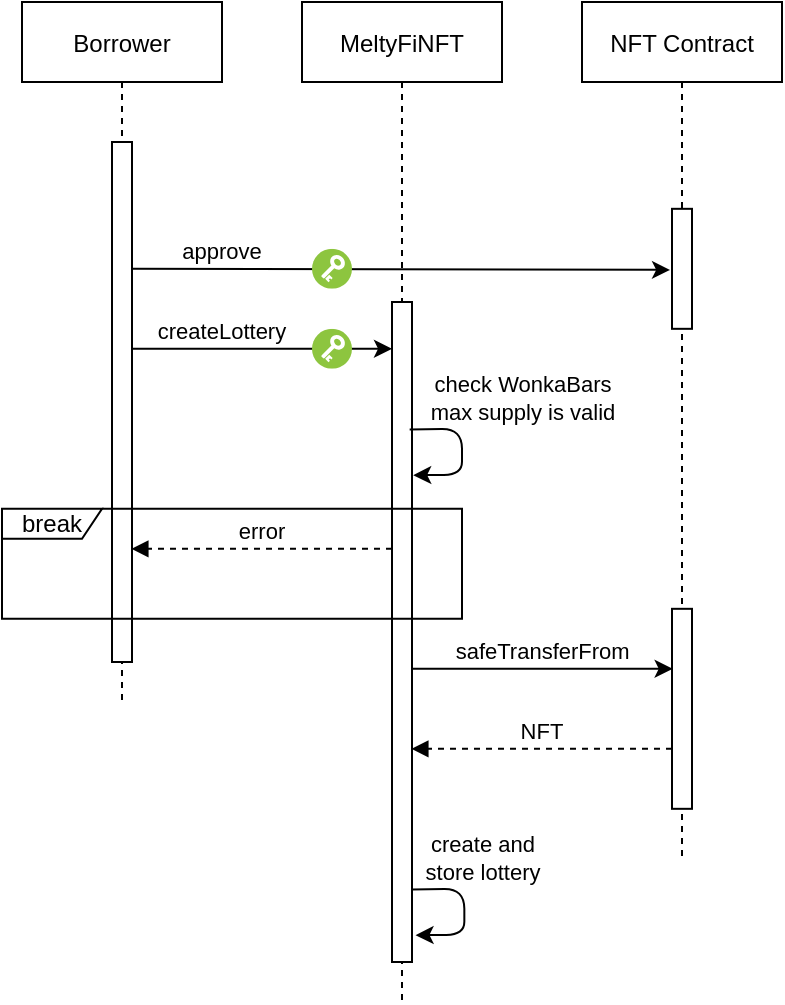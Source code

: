 <mxfile version="20.8.5" type="device" pages="5"><diagram id="kgpKYQtTHZ0yAKxKKP6v" name="Page-1"><mxGraphModel dx="1674" dy="698" grid="1" gridSize="10" guides="1" tooltips="1" connect="1" arrows="1" fold="1" page="1" pageScale="1" pageWidth="850" pageHeight="1100" math="0" shadow="0"><root><mxCell id="0"/><mxCell id="1" parent="0"/><mxCell id="dmOn1zVFgOHcvkwYCSOc-3" value="NFT Contract" style="shape=umlLifeline;perimeter=lifelinePerimeter;container=1;collapsible=0;recursiveResize=0;rounded=0;shadow=0;strokeWidth=1;" parent="1" vertex="1"><mxGeometry x="540" y="80" width="100" height="430" as="geometry"/></mxCell><mxCell id="3nuBFxr9cyL0pnOWT2aG-5" value="Borrower" style="shape=umlLifeline;perimeter=lifelinePerimeter;container=1;collapsible=0;recursiveResize=0;rounded=0;shadow=0;strokeWidth=1;" parent="1" vertex="1"><mxGeometry x="260" y="80" width="100" height="350" as="geometry"/></mxCell><mxCell id="3nuBFxr9cyL0pnOWT2aG-6" value="" style="points=[];perimeter=orthogonalPerimeter;rounded=0;shadow=0;strokeWidth=1;" parent="3nuBFxr9cyL0pnOWT2aG-5" vertex="1"><mxGeometry x="45" y="70" width="10" height="260" as="geometry"/></mxCell><mxCell id="dmOn1zVFgOHcvkwYCSOc-40" value="MeltyFiNFT" style="shape=umlLifeline;perimeter=lifelinePerimeter;container=1;collapsible=0;recursiveResize=0;rounded=0;shadow=0;strokeWidth=1;" parent="1" vertex="1"><mxGeometry x="400" y="80" width="100" height="500" as="geometry"/></mxCell><mxCell id="dmOn1zVFgOHcvkwYCSOc-43" value="" style="points=[];perimeter=orthogonalPerimeter;rounded=0;shadow=0;strokeWidth=1;" parent="dmOn1zVFgOHcvkwYCSOc-40" vertex="1"><mxGeometry x="45" y="150" width="10" height="330" as="geometry"/></mxCell><mxCell id="dmOn1zVFgOHcvkwYCSOc-4" value="" style="points=[];perimeter=orthogonalPerimeter;rounded=0;shadow=0;strokeWidth=1;" parent="1" vertex="1"><mxGeometry x="585" y="183.41" width="10" height="60" as="geometry"/></mxCell><mxCell id="dmOn1zVFgOHcvkwYCSOc-44" value="createLottery" style="verticalAlign=bottom;endArrow=none;shadow=0;strokeWidth=1;entryX=0.967;entryY=0.219;entryDx=0;entryDy=0;entryPerimeter=0;startArrow=classic;startFill=1;endFill=0;" parent="1" edge="1"><mxGeometry x="0.304" relative="1" as="geometry"><mxPoint x="445" y="253.41" as="sourcePoint"/><mxPoint x="314.67" y="253.41" as="targetPoint"/><mxPoint as="offset"/></mxGeometry></mxCell><mxCell id="dmOn1zVFgOHcvkwYCSOc-31" value="" style="endArrow=classic;html=1;exitX=0.883;exitY=0.392;exitDx=0;exitDy=0;exitPerimeter=0;entryX=1.06;entryY=0.413;entryDx=0;entryDy=0;entryPerimeter=0;jumpStyle=none;jumpSize=6;strokeWidth=1;strokeColor=default;rounded=1;" parent="1" edge="1"><mxGeometry width="50" height="50" relative="1" as="geometry"><mxPoint x="453.83" y="293.69" as="sourcePoint"/><mxPoint x="455.6" y="316.58" as="targetPoint"/><Array as="points"><mxPoint x="480" y="293.41"/><mxPoint x="480" y="316.41"/></Array></mxGeometry></mxCell><mxCell id="dmOn1zVFgOHcvkwYCSOc-32" value="check WonkaBars&lt;br&gt;max supply is valid" style="edgeLabel;html=1;align=center;verticalAlign=middle;resizable=0;points=[];" parent="dmOn1zVFgOHcvkwYCSOc-31" vertex="1" connectable="0"><mxGeometry x="-0.077" y="1" relative="1" as="geometry"><mxPoint x="29" y="-23" as="offset"/></mxGeometry></mxCell><mxCell id="dmOn1zVFgOHcvkwYCSOc-46" value="approve" style="verticalAlign=bottom;endArrow=none;shadow=0;strokeWidth=1;entryX=0.967;entryY=0.219;entryDx=0;entryDy=0;entryPerimeter=0;startArrow=classic;startFill=1;endFill=0;exitX=-0.097;exitY=0.509;exitDx=0;exitDy=0;exitPerimeter=0;" parent="1" source="dmOn1zVFgOHcvkwYCSOc-4" edge="1"><mxGeometry x="0.663" relative="1" as="geometry"><mxPoint x="445" y="213.41" as="sourcePoint"/><mxPoint x="314.67" y="213.41" as="targetPoint"/><mxPoint as="offset"/></mxGeometry></mxCell><mxCell id="dmOn1zVFgOHcvkwYCSOc-37" value="" style="points=[];perimeter=orthogonalPerimeter;rounded=0;shadow=0;strokeWidth=1;" parent="1" vertex="1"><mxGeometry x="585" y="383.41" width="10" height="100" as="geometry"/></mxCell><mxCell id="dmOn1zVFgOHcvkwYCSOc-47" value="NFT" style="verticalAlign=bottom;endArrow=block;shadow=0;strokeWidth=1;entryX=0.967;entryY=0.219;entryDx=0;entryDy=0;entryPerimeter=0;dashed=1;" parent="1" edge="1"><mxGeometry relative="1" as="geometry"><mxPoint x="585" y="453.41" as="sourcePoint"/><mxPoint x="454.67" y="453.41" as="targetPoint"/></mxGeometry></mxCell><mxCell id="dmOn1zVFgOHcvkwYCSOc-35" value="safeTransferFrom" style="verticalAlign=bottom;endArrow=none;shadow=0;strokeWidth=1;entryX=0.967;entryY=0.219;entryDx=0;entryDy=0;entryPerimeter=0;startArrow=classic;startFill=1;endFill=0;" parent="1" edge="1"><mxGeometry relative="1" as="geometry"><mxPoint x="585.33" y="413.41" as="sourcePoint"/><mxPoint x="455.0" y="413.41" as="targetPoint"/></mxGeometry></mxCell><mxCell id="dmOn1zVFgOHcvkwYCSOc-33" value="error" style="verticalAlign=bottom;endArrow=block;shadow=0;strokeWidth=1;entryX=0.967;entryY=0.219;entryDx=0;entryDy=0;entryPerimeter=0;dashed=1;" parent="1" edge="1"><mxGeometry relative="1" as="geometry"><mxPoint x="445" y="353.41" as="sourcePoint"/><mxPoint x="314.67" y="353.41" as="targetPoint"/></mxGeometry></mxCell><mxCell id="dmOn1zVFgOHcvkwYCSOc-38" value="" style="endArrow=classic;html=1;exitX=0.883;exitY=0.392;exitDx=0;exitDy=0;exitPerimeter=0;entryX=1.06;entryY=0.413;entryDx=0;entryDy=0;entryPerimeter=0;jumpStyle=none;jumpSize=6;strokeWidth=1;strokeColor=default;rounded=1;" parent="1" edge="1"><mxGeometry width="50" height="50" relative="1" as="geometry"><mxPoint x="455.0" y="523.69" as="sourcePoint"/><mxPoint x="456.77" y="546.58" as="targetPoint"/><Array as="points"><mxPoint x="481.17" y="523.41"/><mxPoint x="481.17" y="546.41"/></Array></mxGeometry></mxCell><mxCell id="dmOn1zVFgOHcvkwYCSOc-39" value="create and&lt;br&gt;store lottery" style="edgeLabel;html=1;align=center;verticalAlign=middle;resizable=0;points=[];" parent="dmOn1zVFgOHcvkwYCSOc-38" vertex="1" connectable="0"><mxGeometry x="-0.077" y="1" relative="1" as="geometry"><mxPoint x="8" y="-23" as="offset"/></mxGeometry></mxCell><mxCell id="dmOn1zVFgOHcvkwYCSOc-27" value="break" style="shape=umlFrame;whiteSpace=wrap;html=1;width=50;height=15;" parent="1" vertex="1"><mxGeometry x="250" y="333.41" width="230" height="55" as="geometry"/></mxCell><mxCell id="BNJ4eIj_eQdmSxseAGmO-11" value="" style="aspect=fixed;perimeter=ellipsePerimeter;html=1;align=center;shadow=0;dashed=0;fontColor=#4277BB;labelBackgroundColor=#ffffff;fontSize=12;spacingTop=3;image;image=img/lib/ibm/vpc/Key.svg;" parent="1" vertex="1"><mxGeometry x="405" y="243.41" width="20" height="20" as="geometry"/></mxCell><mxCell id="BNJ4eIj_eQdmSxseAGmO-10" value="" style="aspect=fixed;perimeter=ellipsePerimeter;html=1;align=center;shadow=0;dashed=0;fontColor=#4277BB;labelBackgroundColor=#ffffff;fontSize=12;spacingTop=3;image;image=img/lib/ibm/vpc/Key.svg;" parent="1" vertex="1"><mxGeometry x="405" y="203.41" width="20" height="20" as="geometry"/></mxCell></root></mxGraphModel></diagram><diagram id="2G2GH9S3B5btHUCpjUDb" name="Pagina-2"><mxGraphModel dx="1674" dy="698" grid="1" gridSize="10" guides="1" tooltips="1" connect="1" arrows="1" fold="1" page="1" pageScale="1" pageWidth="827" pageHeight="1169" math="0" shadow="0"><root><mxCell id="0"/><mxCell id="1" parent="0"/><mxCell id="x4cj2YxQmsGoXlfJT1Aq-3" value="NFT Contract" style="shape=umlLifeline;perimeter=lifelinePerimeter;container=1;collapsible=0;recursiveResize=0;rounded=0;shadow=0;strokeWidth=1;" parent="1" vertex="1"><mxGeometry x="680" y="80" width="100" height="470" as="geometry"/></mxCell><mxCell id="ojIRiLukyZtbeRba72Eh-3" value="Borrower" style="shape=umlLifeline;perimeter=lifelinePerimeter;container=1;collapsible=0;recursiveResize=0;rounded=0;shadow=0;strokeWidth=1;" parent="1" vertex="1"><mxGeometry x="260" y="80" width="100" height="470" as="geometry"/></mxCell><mxCell id="ojIRiLukyZtbeRba72Eh-4" value="" style="points=[];perimeter=orthogonalPerimeter;rounded=0;shadow=0;strokeWidth=1;" parent="ojIRiLukyZtbeRba72Eh-3" vertex="1"><mxGeometry x="45" y="70" width="10" height="380" as="geometry"/></mxCell><mxCell id="GZxDnm6OxedhdyFRTqPO-3" value="break" style="shape=umlFrame;whiteSpace=wrap;html=1;width=50;height=15;" parent="ojIRiLukyZtbeRba72Eh-3" vertex="1"><mxGeometry x="-10" y="235.16" width="230" height="55" as="geometry"/></mxCell><mxCell id="ojIRiLukyZtbeRba72Eh-13" value="MeltyFiNFT" style="shape=umlLifeline;perimeter=lifelinePerimeter;container=1;collapsible=0;recursiveResize=0;rounded=0;shadow=0;strokeWidth=1;" parent="1" vertex="1"><mxGeometry x="400" y="80" width="100" height="690" as="geometry"/></mxCell><mxCell id="x4cj2YxQmsGoXlfJT1Aq-1" value="ChocoChip" style="shape=umlLifeline;perimeter=lifelinePerimeter;container=1;collapsible=0;recursiveResize=0;rounded=0;shadow=0;strokeWidth=1;" parent="1" vertex="1"><mxGeometry x="540" y="80" width="100" height="370" as="geometry"/></mxCell><mxCell id="ojIRiLukyZtbeRba72Eh-14" value="" style="points=[];perimeter=orthogonalPerimeter;rounded=0;shadow=0;strokeWidth=1;" parent="1" vertex="1"><mxGeometry x="445" y="180.16" width="10" height="570" as="geometry"/></mxCell><mxCell id="hcj_Nad2S43xlEHW_Jcd-1" value="repayLoan" style="verticalAlign=bottom;endArrow=none;shadow=0;strokeWidth=1;entryX=0.967;entryY=0.219;entryDx=0;entryDy=0;entryPerimeter=0;startArrow=classic;startFill=1;endFill=0;" parent="1" edge="1"><mxGeometry x="0.304" relative="1" as="geometry"><mxPoint x="445" y="200.16" as="sourcePoint"/><mxPoint x="314.67" y="200.16" as="targetPoint"/><mxPoint as="offset"/></mxGeometry></mxCell><mxCell id="hcj_Nad2S43xlEHW_Jcd-2" value="" style="aspect=fixed;perimeter=ellipsePerimeter;html=1;align=center;shadow=0;dashed=0;fontColor=#4277BB;labelBackgroundColor=#ffffff;fontSize=12;spacingTop=3;image;image=img/lib/ibm/vpc/Key.svg;" parent="1" vertex="1"><mxGeometry x="400" y="190.16" width="20" height="20" as="geometry"/></mxCell><mxCell id="-tvNGe5_PLLWNCYnSHr4-1" value="" style="endArrow=classic;html=1;exitX=0.883;exitY=0.392;exitDx=0;exitDy=0;exitPerimeter=0;entryX=1.06;entryY=0.413;entryDx=0;entryDy=0;entryPerimeter=0;jumpStyle=none;jumpSize=6;strokeWidth=1;strokeColor=default;rounded=1;" parent="1" edge="1"><mxGeometry width="50" height="50" relative="1" as="geometry"><mxPoint x="455.0" y="280.44" as="sourcePoint"/><mxPoint x="456.77" y="303.33" as="targetPoint"/><Array as="points"><mxPoint x="481.17" y="280.16"/><mxPoint x="481.17" y="303.16"/></Array></mxGeometry></mxCell><mxCell id="-tvNGe5_PLLWNCYnSHr4-2" value="check:&lt;br style=&quot;font-size: 11px;&quot;&gt;- sender is lottery owner&lt;br style=&quot;font-size: 11px;&quot;&gt;- payment is enough&lt;br style=&quot;font-size: 11px;&quot;&gt;- lottery is still active" style="edgeLabel;html=1;align=center;verticalAlign=middle;resizable=0;points=[];fontSize=11;" parent="-tvNGe5_PLLWNCYnSHr4-1" vertex="1" connectable="0"><mxGeometry x="-0.077" y="1" relative="1" as="geometry"><mxPoint x="38" y="-38" as="offset"/></mxGeometry></mxCell><mxCell id="GZxDnm6OxedhdyFRTqPO-2" value="error" style="verticalAlign=bottom;endArrow=block;shadow=0;strokeWidth=1;entryX=0.967;entryY=0.219;entryDx=0;entryDy=0;entryPerimeter=0;dashed=1;" parent="1" edge="1"><mxGeometry relative="1" as="geometry"><mxPoint x="445" y="340.16" as="sourcePoint"/><mxPoint x="314.67" y="340.16" as="targetPoint"/></mxGeometry></mxCell><mxCell id="ES-JYM_pBmQvSX1ddv_C-1" value="safeTransferFrom" style="verticalAlign=bottom;endArrow=none;shadow=0;strokeWidth=1;entryX=0.967;entryY=0.219;entryDx=0;entryDy=0;entryPerimeter=0;startArrow=classic;startFill=1;endFill=0;exitX=-0.138;exitY=0.332;exitDx=0;exitDy=0;exitPerimeter=0;" parent="1" source="x4cj2YxQmsGoXlfJT1Aq-4" edge="1"><mxGeometry x="0.381" relative="1" as="geometry"><mxPoint x="729.5" y="470.16" as="sourcePoint"/><mxPoint x="455" y="470.16" as="targetPoint"/><mxPoint as="offset"/></mxGeometry></mxCell><mxCell id="ES-JYM_pBmQvSX1ddv_C-13" value="" style="endArrow=classic;html=1;exitX=0.883;exitY=0.392;exitDx=0;exitDy=0;exitPerimeter=0;entryX=1.06;entryY=0.413;entryDx=0;entryDy=0;entryPerimeter=0;jumpStyle=none;jumpSize=6;strokeWidth=1;strokeColor=default;rounded=1;" parent="1" edge="1"><mxGeometry width="50" height="50" relative="1" as="geometry"><mxPoint x="455.0" y="625.44" as="sourcePoint"/><mxPoint x="456.77" y="648.33" as="targetPoint"/><Array as="points"><mxPoint x="481.17" y="625.16"/><mxPoint x="481.17" y="648.16"/></Array></mxGeometry></mxCell><mxCell id="ES-JYM_pBmQvSX1ddv_C-14" value="set state to&lt;br&gt;CANCELLED" style="edgeLabel;html=1;align=center;verticalAlign=middle;resizable=0;points=[];" parent="ES-JYM_pBmQvSX1ddv_C-13" vertex="1" connectable="0"><mxGeometry x="-0.077" y="1" relative="1" as="geometry"><mxPoint x="29" y="-23" as="offset"/></mxGeometry></mxCell><mxCell id="ES-JYM_pBmQvSX1ddv_C-15" value="" style="endArrow=classic;html=1;exitX=0.883;exitY=0.392;exitDx=0;exitDy=0;exitPerimeter=0;entryX=1.06;entryY=0.413;entryDx=0;entryDy=0;entryPerimeter=0;jumpStyle=none;jumpSize=6;strokeWidth=1;strokeColor=default;rounded=1;" parent="1" edge="1"><mxGeometry width="50" height="50" relative="1" as="geometry"><mxPoint x="455.0" y="685.44" as="sourcePoint"/><mxPoint x="456.77" y="708.33" as="targetPoint"/><Array as="points"><mxPoint x="481.17" y="685.16"/><mxPoint x="481.17" y="708.16"/></Array></mxGeometry></mxCell><mxCell id="ES-JYM_pBmQvSX1ddv_C-16" value="set state to&lt;br&gt;TRASHED" style="edgeLabel;html=1;align=center;verticalAlign=middle;resizable=0;points=[];" parent="ES-JYM_pBmQvSX1ddv_C-15" vertex="1" connectable="0"><mxGeometry x="-0.077" y="1" relative="1" as="geometry"><mxPoint x="29" y="-8" as="offset"/></mxGeometry></mxCell><mxCell id="x4cj2YxQmsGoXlfJT1Aq-2" value="" style="points=[];perimeter=orthogonalPerimeter;rounded=0;shadow=0;strokeWidth=1;" parent="1" vertex="1"><mxGeometry x="585" y="370.16" width="10" height="60" as="geometry"/></mxCell><mxCell id="-JO1rzb28JyMzeJElQSD-1" value="mint" style="verticalAlign=bottom;endArrow=none;shadow=0;strokeWidth=1;entryX=0.967;entryY=0.219;entryDx=0;entryDy=0;entryPerimeter=0;startArrow=classic;startFill=1;endFill=0;" parent="1" edge="1"><mxGeometry relative="1" as="geometry"><mxPoint x="585.0" y="390.16" as="sourcePoint"/><mxPoint x="454.67" y="390.16" as="targetPoint"/></mxGeometry></mxCell><mxCell id="x4cj2YxQmsGoXlfJT1Aq-4" value="" style="points=[];perimeter=orthogonalPerimeter;rounded=0;shadow=0;strokeWidth=1;" parent="1" vertex="1"><mxGeometry x="725" y="440.16" width="10" height="90" as="geometry"/></mxCell><mxCell id="ES-JYM_pBmQvSX1ddv_C-3" value="" style="endArrow=classic;html=1;exitX=0.883;exitY=0.392;exitDx=0;exitDy=0;exitPerimeter=0;entryX=1.06;entryY=0.413;entryDx=0;entryDy=0;entryPerimeter=0;jumpStyle=none;jumpSize=6;strokeWidth=1;strokeColor=default;rounded=1;" parent="1" edge="1"><mxGeometry width="50" height="50" relative="1" as="geometry"><mxPoint x="455.0" y="555.44" as="sourcePoint"/><mxPoint x="456.77" y="578.33" as="targetPoint"/><Array as="points"><mxPoint x="481.17" y="555.16"/><mxPoint x="481.17" y="578.16"/></Array></mxGeometry></mxCell><mxCell id="ES-JYM_pBmQvSX1ddv_C-4" value="set expiration date&lt;br&gt;to block timestamp" style="edgeLabel;html=1;align=center;verticalAlign=middle;resizable=0;points=[];" parent="ES-JYM_pBmQvSX1ddv_C-3" vertex="1" connectable="0"><mxGeometry x="-0.077" y="1" relative="1" as="geometry"><mxPoint x="29" y="-23" as="offset"/></mxGeometry></mxCell><mxCell id="ES-JYM_pBmQvSX1ddv_C-12" value="" style="group" parent="1" vertex="1" connectable="0"><mxGeometry x="340" y="595.16" width="220" height="130" as="geometry"/></mxCell><mxCell id="ES-JYM_pBmQvSX1ddv_C-5" value="alt" style="shape=umlFrame;whiteSpace=wrap;html=1;width=40;height=15;" parent="ES-JYM_pBmQvSX1ddv_C-12" vertex="1"><mxGeometry width="220.0" height="130" as="geometry"/></mxCell><mxCell id="ES-JYM_pBmQvSX1ddv_C-7" value="" style="endArrow=none;dashed=1;html=1;rounded=1;strokeColor=default;strokeWidth=1;jumpStyle=none;jumpSize=6;exitX=0;exitY=0.502;exitDx=0;exitDy=0;exitPerimeter=0;entryX=1.002;entryY=0.495;entryDx=0;entryDy=0;entryPerimeter=0;" parent="ES-JYM_pBmQvSX1ddv_C-12" source="ES-JYM_pBmQvSX1ddv_C-5" target="ES-JYM_pBmQvSX1ddv_C-5" edge="1"><mxGeometry width="50" height="50" relative="1" as="geometry"><mxPoint x="227.333" y="20" as="sourcePoint"/><mxPoint x="288.444" y="-30" as="targetPoint"/></mxGeometry></mxCell><mxCell id="ES-JYM_pBmQvSX1ddv_C-8" value="[if at least one WonkaBar was sold]" style="text;html=1;strokeColor=none;fillColor=none;align=center;verticalAlign=middle;whiteSpace=wrap;rounded=0;fontSize=9;" parent="ES-JYM_pBmQvSX1ddv_C-12" vertex="1"><mxGeometry y="20" width="100" height="30" as="geometry"/></mxCell><mxCell id="ES-JYM_pBmQvSX1ddv_C-9" value="[else]" style="text;html=1;strokeColor=none;fillColor=none;align=center;verticalAlign=middle;whiteSpace=wrap;rounded=0;fontSize=9;" parent="ES-JYM_pBmQvSX1ddv_C-12" vertex="1"><mxGeometry y="70" width="73.333" height="30" as="geometry"/></mxCell><mxCell id="mNpW_BOjmYSBtaiAy79R-1" value="NFT" style="verticalAlign=bottom;endArrow=classic;shadow=0;strokeWidth=1;entryX=1.232;entryY=0.949;entryDx=0;entryDy=0;entryPerimeter=0;startArrow=none;startFill=0;endFill=1;exitX=-0.138;exitY=0.777;exitDx=0;exitDy=0;exitPerimeter=0;dashed=1;" parent="1" source="x4cj2YxQmsGoXlfJT1Aq-4" target="ojIRiLukyZtbeRba72Eh-4" edge="1"><mxGeometry x="-0.258" relative="1" as="geometry"><mxPoint x="305.33" y="510.16" as="sourcePoint"/><mxPoint x="175" y="510.16" as="targetPoint"/><mxPoint as="offset"/></mxGeometry></mxCell><mxCell id="N829eA3OqrLQvv7VOvTA-1" value="$CHOC" style="verticalAlign=bottom;endArrow=classic;shadow=0;strokeWidth=1;startArrow=none;startFill=0;endFill=1;dashed=1;exitX=-0.133;exitY=0.832;exitDx=0;exitDy=0;exitPerimeter=0;" parent="1" source="x4cj2YxQmsGoXlfJT1Aq-2" edge="1"><mxGeometry x="-0.688" relative="1" as="geometry"><mxPoint x="580" y="420.16" as="sourcePoint"/><mxPoint x="320" y="420" as="targetPoint"/><mxPoint as="offset"/></mxGeometry></mxCell></root></mxGraphModel></diagram><diagram id="_Z0GRkosZE54xyl-9c6s" name="Pagina-3"><mxGraphModel dx="1674" dy="698" grid="1" gridSize="10" guides="1" tooltips="1" connect="1" arrows="1" fold="1" page="1" pageScale="1" pageWidth="827" pageHeight="1169" math="0" shadow="0"><root><mxCell id="0"/><mxCell id="1" parent="0"/><mxCell id="mYkQsojj0cPAuuEiHd54-17" value="ChocoChip" style="shape=umlLifeline;perimeter=lifelinePerimeter;container=1;collapsible=0;recursiveResize=0;rounded=0;shadow=0;strokeWidth=1;" parent="1" vertex="1"><mxGeometry x="540" y="80" width="100" height="460" as="geometry"/></mxCell><mxCell id="mYkQsojj0cPAuuEiHd54-9" value="MeltyFiNFT" style="shape=umlLifeline;perimeter=lifelinePerimeter;container=1;collapsible=0;recursiveResize=0;rounded=0;shadow=0;strokeWidth=1;" parent="1" vertex="1"><mxGeometry x="400" y="80" width="100" height="730" as="geometry"/></mxCell><mxCell id="mYkQsojj0cPAuuEiHd54-1" value="NFT Contract" style="shape=umlLifeline;perimeter=lifelinePerimeter;container=1;collapsible=0;recursiveResize=0;rounded=0;shadow=0;strokeWidth=1;" parent="1" vertex="1"><mxGeometry x="680" y="80" width="100" height="650" as="geometry"/></mxCell><mxCell id="mYkQsojj0cPAuuEiHd54-4" value="Lender" style="shape=umlLifeline;perimeter=lifelinePerimeter;container=1;collapsible=0;recursiveResize=0;rounded=0;shadow=0;strokeWidth=1;" parent="1" vertex="1"><mxGeometry x="260" y="80" width="100" height="690" as="geometry"/></mxCell><mxCell id="VK1fe0bMbfzeK5KlcuIR-3" value="" style="points=[];perimeter=orthogonalPerimeter;rounded=0;shadow=0;strokeWidth=1;" parent="mYkQsojj0cPAuuEiHd54-4" vertex="1"><mxGeometry x="45" y="70" width="10" height="600" as="geometry"/></mxCell><mxCell id="VK1fe0bMbfzeK5KlcuIR-4" value="break" style="shape=umlFrame;whiteSpace=wrap;html=1;width=50;height=15;" parent="1" vertex="1"><mxGeometry x="250" y="320" width="229" height="55" as="geometry"/></mxCell><mxCell id="mYkQsojj0cPAuuEiHd54-10" value="" style="points=[];perimeter=orthogonalPerimeter;rounded=0;shadow=0;strokeWidth=1;" parent="1" vertex="1"><mxGeometry x="444" y="180" width="10" height="610" as="geometry"/></mxCell><mxCell id="mYkQsojj0cPAuuEiHd54-11" value="meltWonkaBars" style="verticalAlign=bottom;endArrow=none;shadow=0;strokeWidth=1;entryX=0.967;entryY=0.219;entryDx=0;entryDy=0;entryPerimeter=0;startArrow=classic;startFill=1;endFill=0;" parent="1" edge="1"><mxGeometry x="0.302" relative="1" as="geometry"><mxPoint x="444" y="200.0" as="sourcePoint"/><mxPoint x="313.67" y="200.0" as="targetPoint"/><mxPoint as="offset"/></mxGeometry></mxCell><mxCell id="mYkQsojj0cPAuuEiHd54-12" value="" style="aspect=fixed;perimeter=ellipsePerimeter;html=1;align=center;shadow=0;dashed=0;fontColor=#4277BB;labelBackgroundColor=#ffffff;fontSize=12;spacingTop=3;image;image=img/lib/ibm/vpc/Key.svg;" parent="1" vertex="1"><mxGeometry x="403" y="190" width="20" height="20" as="geometry"/></mxCell><mxCell id="mYkQsojj0cPAuuEiHd54-13" value="" style="endArrow=classic;html=1;exitX=0.883;exitY=0.392;exitDx=0;exitDy=0;exitPerimeter=0;entryX=1.06;entryY=0.413;entryDx=0;entryDy=0;entryPerimeter=0;jumpStyle=none;jumpSize=6;strokeWidth=1;strokeColor=default;rounded=1;" parent="1" edge="1"><mxGeometry width="50" height="50" relative="1" as="geometry"><mxPoint x="454.0" y="280.28" as="sourcePoint"/><mxPoint x="455.77" y="303.17" as="targetPoint"/><Array as="points"><mxPoint x="480.17" y="280"/><mxPoint x="480.17" y="303"/></Array></mxGeometry></mxCell><mxCell id="mYkQsojj0cPAuuEiHd54-14" value="check:&lt;br style=&quot;font-size: 11px;&quot;&gt;- sender has enough WB&lt;br style=&quot;font-size: 11px;&quot;&gt;- lottery is not trashed&lt;br style=&quot;font-size: 11px;&quot;&gt;- lottery is not active" style="edgeLabel;html=1;align=center;verticalAlign=middle;resizable=0;points=[];fontSize=11;" parent="mYkQsojj0cPAuuEiHd54-13" vertex="1" connectable="0"><mxGeometry x="-0.077" y="1" relative="1" as="geometry"><mxPoint x="38" y="-38" as="offset"/></mxGeometry></mxCell><mxCell id="mYkQsojj0cPAuuEiHd54-15" value="error" style="verticalAlign=bottom;endArrow=block;shadow=0;strokeWidth=1;entryX=0.967;entryY=0.219;entryDx=0;entryDy=0;entryPerimeter=0;dashed=1;" parent="1" edge="1"><mxGeometry relative="1" as="geometry"><mxPoint x="444" y="340" as="sourcePoint"/><mxPoint x="313.67" y="340" as="targetPoint"/></mxGeometry></mxCell><mxCell id="5udb18AZ1kZ9p067neYg-1" value="$CHOC" style="verticalAlign=bottom;endArrow=classic;shadow=0;strokeWidth=1;startArrow=none;startFill=0;endFill=1;dashed=1;exitX=-0.133;exitY=0.832;exitDx=0;exitDy=0;exitPerimeter=0;" parent="1" edge="1"><mxGeometry x="-0.688" relative="1" as="geometry"><mxPoint x="582.67" y="494.33" as="sourcePoint"/><mxPoint x="320" y="494" as="targetPoint"/><mxPoint as="offset"/></mxGeometry></mxCell><mxCell id="BzeJ-wFIoG7UIYut0VeL-1" value="" style="endArrow=classic;html=1;exitX=0.883;exitY=0.392;exitDx=0;exitDy=0;exitPerimeter=0;entryX=1.06;entryY=0.413;entryDx=0;entryDy=0;entryPerimeter=0;jumpStyle=none;jumpSize=6;strokeWidth=1;strokeColor=default;rounded=1;" parent="1" edge="1"><mxGeometry width="50" height="50" relative="1" as="geometry"><mxPoint x="454.0" y="404.66" as="sourcePoint"/><mxPoint x="455.77" y="427.55" as="targetPoint"/><Array as="points"><mxPoint x="480.17" y="404.38"/><mxPoint x="480.17" y="427.38"/></Array></mxGeometry></mxCell><mxCell id="BzeJ-wFIoG7UIYut0VeL-2" value="burn" style="edgeLabel;html=1;align=center;verticalAlign=middle;resizable=0;points=[];fontSize=11;" parent="BzeJ-wFIoG7UIYut0VeL-1" vertex="1" connectable="0"><mxGeometry x="-0.077" y="1" relative="1" as="geometry"><mxPoint x="5" y="-18" as="offset"/></mxGeometry></mxCell><mxCell id="mYkQsojj0cPAuuEiHd54-29" value="alt" style="shape=umlFrame;whiteSpace=wrap;html=1;width=40;height=15;" parent="1" vertex="1"><mxGeometry x="379" y="690" width="170" height="80" as="geometry"/></mxCell><mxCell id="mYkQsojj0cPAuuEiHd54-21" value="" style="endArrow=classic;html=1;exitX=0.883;exitY=0.392;exitDx=0;exitDy=0;exitPerimeter=0;entryX=1.06;entryY=0.413;entryDx=0;entryDy=0;entryPerimeter=0;jumpStyle=none;jumpSize=6;strokeWidth=1;strokeColor=default;rounded=1;" parent="1" edge="1"><mxGeometry width="50" height="50" relative="1" as="geometry"><mxPoint x="454.0" y="710.51" as="sourcePoint"/><mxPoint x="455.77" y="733.4" as="targetPoint"/><Array as="points"><mxPoint x="480.17" y="710.23"/><mxPoint x="480.17" y="733.23"/></Array></mxGeometry></mxCell><mxCell id="mYkQsojj0cPAuuEiHd54-22" value="set state to&lt;br&gt;TRASHED" style="edgeLabel;html=1;align=center;verticalAlign=middle;resizable=0;points=[];" parent="mYkQsojj0cPAuuEiHd54-21" vertex="1" connectable="0"><mxGeometry x="-0.077" y="1" relative="1" as="geometry"><mxPoint x="29" y="-8" as="offset"/></mxGeometry></mxCell><mxCell id="mYkQsojj0cPAuuEiHd54-31" value="[if last WB&lt;br style=&quot;font-size: 12px;&quot;&gt;has been melt" style="text;html=1;strokeColor=none;fillColor=none;align=center;verticalAlign=middle;whiteSpace=wrap;rounded=0;fontSize=12;" parent="1" vertex="1"><mxGeometry x="379" y="710" width="60" height="50" as="geometry"/></mxCell><mxCell id="mYkQsojj0cPAuuEiHd54-23" value="" style="points=[];perimeter=orthogonalPerimeter;rounded=0;shadow=0;strokeWidth=1;" parent="1" vertex="1"><mxGeometry x="584" y="454.33" width="10" height="60" as="geometry"/></mxCell><mxCell id="BzeJ-wFIoG7UIYut0VeL-3" value="mint" style="verticalAlign=bottom;endArrow=none;shadow=0;strokeWidth=1;entryX=0.967;entryY=0.219;entryDx=0;entryDy=0;entryPerimeter=0;startArrow=classic;startFill=1;endFill=0;" parent="1" edge="1"><mxGeometry relative="1" as="geometry"><mxPoint x="584" y="468.33" as="sourcePoint"/><mxPoint x="453.67" y="468.33" as="targetPoint"/></mxGeometry></mxCell><mxCell id="mYkQsojj0cPAuuEiHd54-18" value="safeTransferFrom" style="verticalAlign=bottom;endArrow=none;shadow=0;strokeWidth=1;entryX=0.967;entryY=0.219;entryDx=0;entryDy=0;entryPerimeter=0;startArrow=classic;startFill=1;endFill=0;exitX=-0.138;exitY=0.332;exitDx=0;exitDy=0;exitPerimeter=0;movable=1;resizable=1;rotatable=1;deletable=1;editable=1;connectable=1;" parent="1" edge="1"><mxGeometry x="0.442" relative="1" as="geometry"><mxPoint x="722.62" y="609.8" as="sourcePoint"/><mxPoint x="454" y="610" as="targetPoint"/><mxPoint as="offset"/></mxGeometry></mxCell><mxCell id="VK1fe0bMbfzeK5KlcuIR-10" value="" style="points=[];perimeter=orthogonalPerimeter;rounded=0;shadow=0;strokeWidth=1;" parent="1" vertex="1"><mxGeometry x="724" y="560" width="10" height="150" as="geometry"/></mxCell><mxCell id="VK1fe0bMbfzeK5KlcuIR-11" value="alt" style="shape=umlFrame;whiteSpace=wrap;html=1;fontSize=11;width=40;height=15;" parent="1" vertex="1"><mxGeometry x="220" y="580" width="539" height="100" as="geometry"/></mxCell><mxCell id="VK1fe0bMbfzeK5KlcuIR-12" value="&lt;font style=&quot;font-size: 12px;&quot;&gt;[if sender is winner &lt;br style=&quot;font-size: 12px;&quot;&gt;and prize not sent yet]&lt;/font&gt;" style="text;whiteSpace=wrap;html=1;fontSize=12;align=center;" parent="1" vertex="1"><mxGeometry x="230" y="600" width="70" height="70" as="geometry"/></mxCell><mxCell id="VK1fe0bMbfzeK5KlcuIR-13" value="NFT" style="verticalAlign=bottom;endArrow=classic;shadow=0;strokeWidth=1;startArrow=none;startFill=0;endFill=1;exitX=-0.138;exitY=0.777;exitDx=0;exitDy=0;exitPerimeter=0;dashed=1;" parent="1" edge="1"><mxGeometry x="-0.763" relative="1" as="geometry"><mxPoint x="724.0" y="640.001" as="sourcePoint"/><mxPoint x="320" y="640" as="targetPoint"/><mxPoint as="offset"/></mxGeometry></mxCell><mxCell id="VK1fe0bMbfzeK5KlcuIR-6" value="alt" style="shape=umlFrame;whiteSpace=wrap;html=1;fontSize=11;width=40;height=15;" parent="1" vertex="1"><mxGeometry x="210" y="514.33" width="269" height="55.67" as="geometry"/></mxCell><mxCell id="VK1fe0bMbfzeK5KlcuIR-7" value="&lt;span style=&quot;color: rgb(0, 0, 0); font-family: Helvetica; font-size: 12px; font-style: normal; font-variant-ligatures: normal; font-variant-caps: normal; font-weight: 400; letter-spacing: normal; orphans: 2; text-indent: 0px; text-transform: none; widows: 2; word-spacing: 0px; -webkit-text-stroke-width: 0px; background-color: rgb(251, 251, 251); text-decoration-thickness: initial; text-decoration-style: initial; text-decoration-color: initial; float: none; display: inline !important;&quot;&gt;[if lottery&lt;br style=&quot;font-size: 12px;&quot;&gt;was cancelled]&lt;/span&gt;" style="text;whiteSpace=wrap;html=1;fontSize=12;align=center;" parent="1" vertex="1"><mxGeometry x="210" y="523.608" width="101.68" height="37.111" as="geometry"/></mxCell><mxCell id="VK1fe0bMbfzeK5KlcuIR-8" value="refund" style="verticalAlign=bottom;endArrow=classic;shadow=0;strokeWidth=1;startArrow=none;startFill=0;endFill=1;dashed=1;" parent="1" edge="1"><mxGeometry x="-0.545" relative="1" as="geometry"><mxPoint x="439" y="546.111" as="sourcePoint"/><mxPoint x="320" y="546" as="targetPoint"/><mxPoint as="offset"/></mxGeometry></mxCell></root></mxGraphModel></diagram><diagram id="OvP6dkQdQ56G6miYaYcC" name="Pagina-4"><mxGraphModel dx="1674" dy="698" grid="1" gridSize="10" guides="1" tooltips="1" connect="1" arrows="1" fold="1" page="1" pageScale="1" pageWidth="827" pageHeight="1169" math="0" shadow="0"><root><mxCell id="0"/><mxCell id="1" parent="0"/><mxCell id="Nk9eFSxhD2nGBcbZvTRq-23" value="MeltyFiDAO" style="shape=umlLifeline;perimeter=lifelinePerimeter;container=1;collapsible=0;recursiveResize=0;rounded=0;shadow=0;strokeWidth=1;" parent="1" vertex="1"><mxGeometry x="540" y="80" width="100" height="390" as="geometry"/></mxCell><mxCell id="Nk9eFSxhD2nGBcbZvTRq-9" value="MeltyFiNFT" style="shape=umlLifeline;perimeter=lifelinePerimeter;container=1;collapsible=0;recursiveResize=0;rounded=0;shadow=0;strokeWidth=1;" parent="1" vertex="1"><mxGeometry x="400" y="80" width="100" height="480" as="geometry"/></mxCell><mxCell id="Nk9eFSxhD2nGBcbZvTRq-1" value="Borrower" style="shape=umlLifeline;perimeter=lifelinePerimeter;container=1;collapsible=0;recursiveResize=0;rounded=0;shadow=0;strokeWidth=1;" parent="1" vertex="1"><mxGeometry x="680" y="80" width="100" height="450" as="geometry"/></mxCell><mxCell id="Nk9eFSxhD2nGBcbZvTRq-4" value="Lender" style="shape=umlLifeline;perimeter=lifelinePerimeter;container=1;collapsible=0;recursiveResize=0;rounded=0;shadow=0;strokeWidth=1;" parent="1" vertex="1"><mxGeometry x="260" y="80" width="100" height="480" as="geometry"/></mxCell><mxCell id="Nk9eFSxhD2nGBcbZvTRq-5" value="" style="points=[];perimeter=orthogonalPerimeter;rounded=0;shadow=0;strokeWidth=1;" parent="Nk9eFSxhD2nGBcbZvTRq-4" vertex="1"><mxGeometry x="45" y="70" width="10" height="390" as="geometry"/></mxCell><mxCell id="daaVMbbk6_udRqNGWf9H-1" value="break" style="shape=umlFrame;whiteSpace=wrap;html=1;width=50;height=15;" parent="1" vertex="1"><mxGeometry x="250" y="330.32" width="230" height="55" as="geometry"/></mxCell><mxCell id="8jxnKuMiAAARMnDrgQDW-3" value="" style="points=[];perimeter=orthogonalPerimeter;rounded=0;shadow=0;strokeWidth=1;" parent="1" vertex="1"><mxGeometry x="725" y="450.32" width="10" height="60" as="geometry"/></mxCell><mxCell id="Nk9eFSxhD2nGBcbZvTRq-10" value="" style="points=[];perimeter=orthogonalPerimeter;rounded=0;shadow=0;strokeWidth=1;" parent="1" vertex="1"><mxGeometry x="445" y="190.32" width="10" height="350" as="geometry"/></mxCell><mxCell id="Nk9eFSxhD2nGBcbZvTRq-11" value="buyWonkaBars" style="verticalAlign=bottom;endArrow=none;shadow=0;strokeWidth=1;entryX=0.967;entryY=0.219;entryDx=0;entryDy=0;entryPerimeter=0;startArrow=classic;startFill=1;endFill=0;" parent="1" edge="1"><mxGeometry x="0.302" relative="1" as="geometry"><mxPoint x="445" y="210.32" as="sourcePoint"/><mxPoint x="314.67" y="210.32" as="targetPoint"/><mxPoint as="offset"/></mxGeometry></mxCell><mxCell id="Nk9eFSxhD2nGBcbZvTRq-12" value="" style="aspect=fixed;perimeter=ellipsePerimeter;html=1;align=center;shadow=0;dashed=0;fontColor=#4277BB;labelBackgroundColor=#ffffff;fontSize=12;spacingTop=3;image;image=img/lib/ibm/vpc/Key.svg;" parent="1" vertex="1"><mxGeometry x="404" y="200.32" width="20" height="20" as="geometry"/></mxCell><mxCell id="Nk9eFSxhD2nGBcbZvTRq-13" value="" style="endArrow=classic;html=1;exitX=0.883;exitY=0.392;exitDx=0;exitDy=0;exitPerimeter=0;entryX=1.06;entryY=0.413;entryDx=0;entryDy=0;entryPerimeter=0;jumpStyle=none;jumpSize=6;strokeWidth=1;strokeColor=default;rounded=1;" parent="1" edge="1"><mxGeometry width="50" height="50" relative="1" as="geometry"><mxPoint x="455.0" y="290.6" as="sourcePoint"/><mxPoint x="456.77" y="313.49" as="targetPoint"/><Array as="points"><mxPoint x="481.17" y="290.32"/><mxPoint x="481.17" y="313.32"/></Array></mxGeometry></mxCell><mxCell id="Nk9eFSxhD2nGBcbZvTRq-14" value="check:&lt;br style=&quot;font-size: 11px;&quot;&gt;- lottery is still active&lt;br style=&quot;font-size: 11px;&quot;&gt;- amount requested is&lt;br&gt;not too much&lt;br style=&quot;font-size: 11px;&quot;&gt;- payment is enough" style="edgeLabel;html=1;align=center;verticalAlign=middle;resizable=0;points=[];fontSize=11;" parent="Nk9eFSxhD2nGBcbZvTRq-13" vertex="1" connectable="0"><mxGeometry x="-0.077" y="1" relative="1" as="geometry"><mxPoint x="38" y="-48" as="offset"/></mxGeometry></mxCell><mxCell id="Nk9eFSxhD2nGBcbZvTRq-15" value="error" style="verticalAlign=bottom;endArrow=block;shadow=0;strokeWidth=1;entryX=0.967;entryY=0.219;entryDx=0;entryDy=0;entryPerimeter=0;dashed=1;" parent="1" edge="1"><mxGeometry relative="1" as="geometry"><mxPoint x="445" y="350.32" as="sourcePoint"/><mxPoint x="314.67" y="350.32" as="targetPoint"/></mxGeometry></mxCell><mxCell id="W6PkmlTOLFP-QfQXEx6z-2" value="" style="endArrow=classic;html=1;exitX=0.883;exitY=0.392;exitDx=0;exitDy=0;exitPerimeter=0;jumpStyle=none;jumpSize=6;strokeWidth=1;strokeColor=default;rounded=1;entryX=-0.071;entryY=0.496;entryDx=0;entryDy=0;entryPerimeter=0;" parent="1" target="8jxnKuMiAAARMnDrgQDW-3" edge="1"><mxGeometry width="50" height="50" relative="1" as="geometry"><mxPoint x="455.0" y="480.98" as="sourcePoint"/><mxPoint x="720" y="480.32" as="targetPoint"/><Array as="points"><mxPoint x="481.17" y="480.7"/><mxPoint x="520" y="480.32"/></Array></mxGeometry></mxCell><mxCell id="W6PkmlTOLFP-QfQXEx6z-3" value="rest" style="edgeLabel;html=1;align=center;verticalAlign=middle;resizable=0;points=[];fontSize=11;" parent="W6PkmlTOLFP-QfQXEx6z-2" vertex="1" connectable="0"><mxGeometry x="-0.077" y="1" relative="1" as="geometry"><mxPoint x="-62" y="-9" as="offset"/></mxGeometry></mxCell><mxCell id="Nk9eFSxhD2nGBcbZvTRq-31" value="" style="points=[];perimeter=orthogonalPerimeter;rounded=0;shadow=0;strokeWidth=1;" parent="1" vertex="1"><mxGeometry x="585" y="380.32" width="10" height="70" as="geometry"/></mxCell><mxCell id="Nk9eFSxhD2nGBcbZvTRq-24" value="" style="endArrow=classic;html=1;exitX=0.883;exitY=0.392;exitDx=0;exitDy=0;exitPerimeter=0;jumpStyle=none;jumpSize=6;strokeWidth=1;strokeColor=default;rounded=1;entryX=-0.12;entryY=0.486;entryDx=0;entryDy=0;entryPerimeter=0;" parent="1" target="Nk9eFSxhD2nGBcbZvTRq-31" edge="1"><mxGeometry width="50" height="50" relative="1" as="geometry"><mxPoint x="455.0" y="414.98" as="sourcePoint"/><mxPoint x="580" y="414.32" as="targetPoint"/><Array as="points"><mxPoint x="481.17" y="414.7"/><mxPoint x="520" y="414.32"/></Array></mxGeometry></mxCell><mxCell id="Nk9eFSxhD2nGBcbZvTRq-25" value="royalty percentage" style="edgeLabel;html=1;align=center;verticalAlign=middle;resizable=0;points=[];fontSize=11;" parent="Nk9eFSxhD2nGBcbZvTRq-24" vertex="1" connectable="0"><mxGeometry x="-0.077" y="1" relative="1" as="geometry"><mxPoint x="5" y="-13" as="offset"/></mxGeometry></mxCell><mxCell id="W6PkmlTOLFP-QfQXEx6z-1" value="WonkaBars" style="verticalAlign=bottom;endArrow=classic;shadow=0;strokeWidth=1;startArrow=none;startFill=0;endFill=1;dashed=1;" parent="1" edge="1"><mxGeometry x="-0.545" relative="1" as="geometry"><mxPoint x="441.84" y="520.321" as="sourcePoint"/><mxPoint x="320" y="520" as="targetPoint"/><mxPoint as="offset"/></mxGeometry></mxCell></root></mxGraphModel></diagram><diagram id="suCr69XcE7Ux6kpWETSH" name="Pagina-5"><mxGraphModel dx="1674" dy="698" grid="1" gridSize="10" guides="1" tooltips="1" connect="1" arrows="1" fold="1" page="1" pageScale="1" pageWidth="827" pageHeight="1169" math="0" shadow="0"><root><mxCell id="0"/><mxCell id="1" parent="0"/><mxCell id="QYpg_DQbj60KMH8WUFeL-1" value="Oracle &#10;Random number" style="shape=umlLifeline;perimeter=lifelinePerimeter;container=1;collapsible=0;recursiveResize=0;rounded=0;shadow=0;strokeWidth=1;" parent="1" vertex="1"><mxGeometry x="680" y="80" width="100" height="590" as="geometry"/></mxCell><mxCell id="38qXXdDrYu0e0oOtLkn--2" value="" style="points=[];perimeter=orthogonalPerimeter;rounded=0;shadow=0;strokeWidth=1;" parent="QYpg_DQbj60KMH8WUFeL-1" vertex="1"><mxGeometry x="45" y="440" width="10" height="130" as="geometry"/></mxCell><mxCell id="QYpg_DQbj60KMH8WUFeL-3" value="Oracle &#10;automation" style="shape=umlLifeline;perimeter=lifelinePerimeter;container=1;collapsible=0;recursiveResize=0;rounded=0;shadow=0;strokeWidth=1;" parent="1" vertex="1"><mxGeometry x="120" y="80" width="100" height="710" as="geometry"/></mxCell><mxCell id="QYpg_DQbj60KMH8WUFeL-4" value="" style="points=[];perimeter=orthogonalPerimeter;rounded=0;shadow=0;strokeWidth=1;" parent="QYpg_DQbj60KMH8WUFeL-3" vertex="1"><mxGeometry x="45" y="70" width="10" height="620" as="geometry"/></mxCell><mxCell id="QYpg_DQbj60KMH8WUFeL-5" value="MeltyFiNFT" style="shape=umlLifeline;perimeter=lifelinePerimeter;container=1;collapsible=0;recursiveResize=0;rounded=0;shadow=0;strokeWidth=1;" parent="1" vertex="1"><mxGeometry x="260" y="80" width="100" height="810" as="geometry"/></mxCell><mxCell id="QYpg_DQbj60KMH8WUFeL-6" value="" style="points=[];perimeter=orthogonalPerimeter;rounded=0;shadow=0;strokeWidth=1;" parent="QYpg_DQbj60KMH8WUFeL-5" vertex="1"><mxGeometry x="45" y="70" width="10" height="720" as="geometry"/></mxCell><mxCell id="zOx52rrJGE2AEhhnR_FX-1" value="" style="endArrow=classic;html=1;rounded=0;exitX=1.2;exitY=0.477;exitDx=0;exitDy=0;exitPerimeter=0;dashed=1;" parent="QYpg_DQbj60KMH8WUFeL-5" edge="1"><mxGeometry width="50" height="50" relative="1" as="geometry"><mxPoint x="458.0" y="505.0" as="sourcePoint"/><mxPoint x="55.0" y="505.32" as="targetPoint"/></mxGeometry></mxCell><mxCell id="zOx52rrJGE2AEhhnR_FX-2" value="requestId" style="edgeLabel;html=1;align=center;verticalAlign=middle;resizable=0;points=[];" parent="zOx52rrJGE2AEhhnR_FX-1" vertex="1" connectable="0"><mxGeometry x="-0.076" y="-3" relative="1" as="geometry"><mxPoint x="128" y="-7" as="offset"/></mxGeometry></mxCell><mxCell id="zOx52rrJGE2AEhhnR_FX-3" value="" style="endArrow=classic;html=1;rounded=0;exitX=1.2;exitY=0.477;exitDx=0;exitDy=0;exitPerimeter=0;entryX=-0.067;entryY=0.769;entryDx=0;entryDy=0;entryPerimeter=0;" parent="QYpg_DQbj60KMH8WUFeL-5" target="38qXXdDrYu0e0oOtLkn--2" edge="1"><mxGeometry width="50" height="50" relative="1" as="geometry"><mxPoint x="55" y="540.0" as="sourcePoint"/><mxPoint x="458" y="540.32" as="targetPoint"/></mxGeometry></mxCell><mxCell id="zOx52rrJGE2AEhhnR_FX-4" value="getRequestStatus" style="edgeLabel;html=1;align=center;verticalAlign=middle;resizable=0;points=[];" parent="zOx52rrJGE2AEhhnR_FX-3" vertex="1" connectable="0"><mxGeometry x="-0.076" y="-3" relative="1" as="geometry"><mxPoint x="-125" y="-13" as="offset"/></mxGeometry></mxCell><mxCell id="zOx52rrJGE2AEhhnR_FX-7" value="break" style="shape=umlFrame;whiteSpace=wrap;html=1;width=50;height=15;" parent="QYpg_DQbj60KMH8WUFeL-5" vertex="1"><mxGeometry x="-150" y="610" width="230" height="55" as="geometry"/></mxCell><mxCell id="zOx52rrJGE2AEhhnR_FX-8" value="error" style="verticalAlign=bottom;endArrow=block;shadow=0;strokeWidth=1;entryX=0.967;entryY=0.219;entryDx=0;entryDy=0;entryPerimeter=0;dashed=1;" parent="QYpg_DQbj60KMH8WUFeL-5" edge="1"><mxGeometry relative="1" as="geometry"><mxPoint x="45.0" y="637.29" as="sourcePoint"/><mxPoint x="-85.33" y="637.29" as="targetPoint"/></mxGeometry></mxCell><mxCell id="zOx52rrJGE2AEhhnR_FX-9" value="" style="endArrow=classic;html=1;exitX=0.883;exitY=0.392;exitDx=0;exitDy=0;exitPerimeter=0;entryX=1.06;entryY=0.413;entryDx=0;entryDy=0;entryPerimeter=0;jumpStyle=none;jumpSize=6;strokeWidth=1;strokeColor=default;rounded=1;" parent="QYpg_DQbj60KMH8WUFeL-5" edge="1"><mxGeometry width="50" height="50" relative="1" as="geometry"><mxPoint x="56.17" y="730.56" as="sourcePoint"/><mxPoint x="57.94" y="753.45" as="targetPoint"/><Array as="points"><mxPoint x="82.34" y="730.28"/><mxPoint x="82.34" y="753.28"/></Array></mxGeometry></mxCell><mxCell id="zOx52rrJGE2AEhhnR_FX-10" value="set lottery state&lt;br&gt;to concluded" style="edgeLabel;html=1;align=center;verticalAlign=middle;resizable=0;points=[];" parent="zOx52rrJGE2AEhhnR_FX-9" vertex="1" connectable="0"><mxGeometry x="-0.077" y="1" relative="1" as="geometry"><mxPoint x="38" y="-8" as="offset"/></mxGeometry></mxCell><mxCell id="zOx52rrJGE2AEhhnR_FX-11" value="" style="endArrow=classic;html=1;exitX=0.883;exitY=0.392;exitDx=0;exitDy=0;exitPerimeter=0;entryX=1.06;entryY=0.413;entryDx=0;entryDy=0;entryPerimeter=0;jumpStyle=none;jumpSize=6;strokeWidth=1;strokeColor=default;rounded=1;" parent="QYpg_DQbj60KMH8WUFeL-5" edge="1"><mxGeometry width="50" height="50" relative="1" as="geometry"><mxPoint x="55" y="680.56" as="sourcePoint"/><mxPoint x="56.77" y="703.45" as="targetPoint"/><Array as="points"><mxPoint x="81.17" y="680.28"/><mxPoint x="81.17" y="703.28"/></Array></mxGeometry></mxCell><mxCell id="zOx52rrJGE2AEhhnR_FX-12" value="set winner" style="edgeLabel;html=1;align=center;verticalAlign=middle;resizable=0;points=[];" parent="zOx52rrJGE2AEhhnR_FX-11" vertex="1" connectable="0"><mxGeometry x="-0.077" y="1" relative="1" as="geometry"><mxPoint x="38" y="-8" as="offset"/></mxGeometry></mxCell><mxCell id="QYpg_DQbj60KMH8WUFeL-9" value="drawWinner" style="verticalAlign=bottom;endArrow=none;shadow=0;strokeWidth=1;entryX=0.967;entryY=0.219;entryDx=0;entryDy=0;entryPerimeter=0;startArrow=classic;startFill=1;endFill=0;" parent="1" edge="1"><mxGeometry relative="1" as="geometry"><mxPoint x="305" y="180" as="sourcePoint"/><mxPoint x="174.67" y="180" as="targetPoint"/></mxGeometry></mxCell><mxCell id="QYpg_DQbj60KMH8WUFeL-10" value="NFT Contract" style="shape=umlLifeline;perimeter=lifelinePerimeter;container=1;collapsible=0;recursiveResize=0;rounded=0;shadow=0;strokeWidth=1;" parent="1" vertex="1"><mxGeometry x="400" y="80" width="100" height="420" as="geometry"/></mxCell><mxCell id="QYpg_DQbj60KMH8WUFeL-11" value="" style="points=[];perimeter=orthogonalPerimeter;rounded=0;shadow=0;strokeWidth=1;" parent="QYpg_DQbj60KMH8WUFeL-10" vertex="1"><mxGeometry x="45" y="290" width="10" height="110" as="geometry"/></mxCell><mxCell id="QYpg_DQbj60KMH8WUFeL-14" value="" style="endArrow=classic;html=1;exitX=0.883;exitY=0.392;exitDx=0;exitDy=0;exitPerimeter=0;entryX=1.06;entryY=0.413;entryDx=0;entryDy=0;entryPerimeter=0;jumpStyle=none;jumpSize=6;strokeWidth=1;strokeColor=default;rounded=1;" parent="QYpg_DQbj60KMH8WUFeL-10" edge="1"><mxGeometry width="50" height="50" relative="1" as="geometry"><mxPoint x="-85.0" y="177.11" as="sourcePoint"/><mxPoint x="-83.23" y="200.0" as="targetPoint"/><Array as="points"><mxPoint x="-58.83" y="176.83"/><mxPoint x="-58.83" y="199.83"/></Array></mxGeometry></mxCell><mxCell id="QYpg_DQbj60KMH8WUFeL-15" value="check:&lt;br style=&quot;font-size: 11px;&quot;&gt;- lottery is still active&lt;br style=&quot;font-size: 11px;&quot;&gt;- lottery has expired" style="edgeLabel;html=1;align=center;verticalAlign=middle;resizable=0;points=[];fontSize=11;" parent="QYpg_DQbj60KMH8WUFeL-14" vertex="1" connectable="0"><mxGeometry x="-0.077" y="1" relative="1" as="geometry"><mxPoint x="38" y="-48" as="offset"/></mxGeometry></mxCell><mxCell id="tVwYlqO9mJmHEAb1qrh3-1" value="" style="endArrow=classic;html=1;exitX=0.883;exitY=0.392;exitDx=0;exitDy=0;exitPerimeter=0;entryX=1.06;entryY=0.413;entryDx=0;entryDy=0;entryPerimeter=0;jumpStyle=none;jumpSize=6;strokeWidth=1;strokeColor=default;rounded=1;" parent="QYpg_DQbj60KMH8WUFeL-10" edge="1"><mxGeometry width="50" height="50" relative="1" as="geometry"><mxPoint x="-85.0" y="375.45" as="sourcePoint"/><mxPoint x="-83.23" y="398.34" as="targetPoint"/><Array as="points"><mxPoint x="-58.83" y="375.17"/><mxPoint x="-58.83" y="398.17"/></Array></mxGeometry></mxCell><mxCell id="tVwYlqO9mJmHEAb1qrh3-2" value="set state to&lt;br&gt;TRASHED" style="edgeLabel;html=1;align=center;verticalAlign=middle;resizable=0;points=[];" parent="tVwYlqO9mJmHEAb1qrh3-1" vertex="1" connectable="0"><mxGeometry x="-0.077" y="1" relative="1" as="geometry"><mxPoint x="25" y="-23" as="offset"/></mxGeometry></mxCell><mxCell id="2ivNZQ1S6poZI_PiU27h-1" value="alt" style="shape=umlFrame;whiteSpace=wrap;html=1;width=40;height=15;" parent="QYpg_DQbj60KMH8WUFeL-10" vertex="1"><mxGeometry x="-321" y="280" width="670" height="490" as="geometry"/></mxCell><mxCell id="2ivNZQ1S6poZI_PiU27h-2" value="" style="endArrow=none;dashed=1;html=1;rounded=0;entryX=0.999;entryY=0.306;entryDx=0;entryDy=0;entryPerimeter=0;exitX=0;exitY=0.305;exitDx=0;exitDy=0;exitPerimeter=0;" parent="QYpg_DQbj60KMH8WUFeL-10" source="2ivNZQ1S6poZI_PiU27h-1" target="2ivNZQ1S6poZI_PiU27h-1" edge="1"><mxGeometry width="50" height="50" relative="1" as="geometry"><mxPoint x="-349" y="1340" as="sourcePoint"/><mxPoint x="61" y="1460" as="targetPoint"/></mxGeometry></mxCell><mxCell id="QYpg_DQbj60KMH8WUFeL-20" value="Borrower" style="shape=umlLifeline;perimeter=lifelinePerimeter;container=1;collapsible=0;recursiveResize=0;rounded=0;shadow=0;strokeWidth=1;" parent="1" vertex="1"><mxGeometry x="540" y="80" width="100" height="380" as="geometry"/></mxCell><mxCell id="2ivNZQ1S6poZI_PiU27h-4" value="NFT" style="verticalAlign=bottom;endArrow=none;shadow=0;strokeWidth=1;entryX=0.967;entryY=0.219;entryDx=0;entryDy=0;entryPerimeter=0;startArrow=classic;startFill=1;endFill=0;" parent="QYpg_DQbj60KMH8WUFeL-20" edge="1"><mxGeometry relative="1" as="geometry"><mxPoint x="45.33" y="330" as="sourcePoint"/><mxPoint x="-85.0" y="330" as="targetPoint"/></mxGeometry></mxCell><mxCell id="2ivNZQ1S6poZI_PiU27h-5" value="" style="points=[];perimeter=orthogonalPerimeter;rounded=0;shadow=0;strokeWidth=1;" parent="QYpg_DQbj60KMH8WUFeL-20" vertex="1"><mxGeometry x="45" y="300" width="10" height="60" as="geometry"/></mxCell><mxCell id="QYpg_DQbj60KMH8WUFeL-24" value="error" style="verticalAlign=bottom;endArrow=block;shadow=0;strokeWidth=1;entryX=0.967;entryY=0.219;entryDx=0;entryDy=0;entryPerimeter=0;dashed=1;" parent="1" edge="1"><mxGeometry relative="1" as="geometry"><mxPoint x="305.33" y="317.0" as="sourcePoint"/><mxPoint x="175" y="317.0" as="targetPoint"/></mxGeometry></mxCell><mxCell id="QYpg_DQbj60KMH8WUFeL-17" value="break" style="shape=umlFrame;whiteSpace=wrap;html=1;width=50;height=15;" parent="1" vertex="1"><mxGeometry x="110" y="290" width="230" height="55" as="geometry"/></mxCell><mxCell id="2ivNZQ1S6poZI_PiU27h-3" value="safeTransferFrom" style="verticalAlign=bottom;endArrow=none;shadow=0;strokeWidth=1;entryX=0.967;entryY=0.219;entryDx=0;entryDy=0;entryPerimeter=0;startArrow=classic;startFill=1;endFill=0;" parent="1" edge="1"><mxGeometry relative="1" as="geometry"><mxPoint x="445" y="390" as="sourcePoint"/><mxPoint x="314.67" y="390" as="targetPoint"/></mxGeometry></mxCell><mxCell id="38qXXdDrYu0e0oOtLkn--3" value="" style="endArrow=classic;html=1;rounded=0;exitX=0.974;exitY=0.559;exitDx=0;exitDy=0;exitPerimeter=0;entryX=-0.067;entryY=0.249;entryDx=0;entryDy=0;entryPerimeter=0;" parent="1" source="QYpg_DQbj60KMH8WUFeL-6" target="38qXXdDrYu0e0oOtLkn--2" edge="1"><mxGeometry width="50" height="50" relative="1" as="geometry"><mxPoint x="520" y="600" as="sourcePoint"/><mxPoint x="720" y="551" as="targetPoint"/></mxGeometry></mxCell><mxCell id="38qXXdDrYu0e0oOtLkn--4" value="requestRandomWords" style="edgeLabel;html=1;align=center;verticalAlign=middle;resizable=0;points=[];" parent="38qXXdDrYu0e0oOtLkn--3" vertex="1" connectable="0"><mxGeometry x="-0.076" y="-3" relative="1" as="geometry"><mxPoint x="-125" y="-13" as="offset"/></mxGeometry></mxCell><mxCell id="zOx52rrJGE2AEhhnR_FX-5" value="" style="endArrow=classic;html=1;exitX=0.883;exitY=0.392;exitDx=0;exitDy=0;exitPerimeter=0;entryX=1.06;entryY=0.413;entryDx=0;entryDy=0;entryPerimeter=0;jumpStyle=none;jumpSize=6;strokeWidth=1;strokeColor=default;rounded=1;" parent="1" edge="1"><mxGeometry width="50" height="50" relative="1" as="geometry"><mxPoint x="315" y="650.28" as="sourcePoint"/><mxPoint x="316.77" y="673.17" as="targetPoint"/><Array as="points"><mxPoint x="341.17" y="650"/><mxPoint x="341.17" y="673"/></Array></mxGeometry></mxCell><mxCell id="zOx52rrJGE2AEhhnR_FX-6" value="check request&lt;br&gt;is fulfilled" style="edgeLabel;html=1;align=center;verticalAlign=middle;resizable=0;points=[];" parent="zOx52rrJGE2AEhhnR_FX-5" vertex="1" connectable="0"><mxGeometry x="-0.077" y="1" relative="1" as="geometry"><mxPoint x="38" y="-8" as="offset"/></mxGeometry></mxCell><mxCell id="5iFswj0T9RinnCxGU3XT-1" value="&lt;span style=&quot;color: rgb(0, 0, 0); font-family: Helvetica; font-size: 12px; font-style: normal; font-variant-ligatures: normal; font-variant-caps: normal; font-weight: 400; letter-spacing: normal; orphans: 2; text-indent: 0px; text-transform: none; widows: 2; word-spacing: 0px; -webkit-text-stroke-width: 0px; background-color: rgb(251, 251, 251); text-decoration-thickness: initial; text-decoration-style: initial; text-decoration-color: initial; float: none; display: inline !important;&quot;&gt;[if no WonkaBar was sold]&lt;/span&gt;" style="text;whiteSpace=wrap;html=1;fontSize=12;align=center;" parent="1" vertex="1"><mxGeometry x="90" y="380" width="81.68" height="37.11" as="geometry"/></mxCell><mxCell id="5iFswj0T9RinnCxGU3XT-2" value="&lt;span style=&quot;color: rgb(0, 0, 0); font-family: Helvetica; font-size: 12px; font-style: normal; font-variant-ligatures: normal; font-variant-caps: normal; font-weight: 400; letter-spacing: normal; orphans: 2; text-indent: 0px; text-transform: none; widows: 2; word-spacing: 0px; -webkit-text-stroke-width: 0px; background-color: rgb(251, 251, 251); text-decoration-thickness: initial; text-decoration-style: initial; text-decoration-color: initial; float: none; display: inline !important;&quot;&gt;[else]&lt;/span&gt;" style="text;whiteSpace=wrap;html=1;fontSize=12;align=center;" parent="1" vertex="1"><mxGeometry x="90" y="520" width="81.68" height="37.11" as="geometry"/></mxCell></root></mxGraphModel></diagram></mxfile>